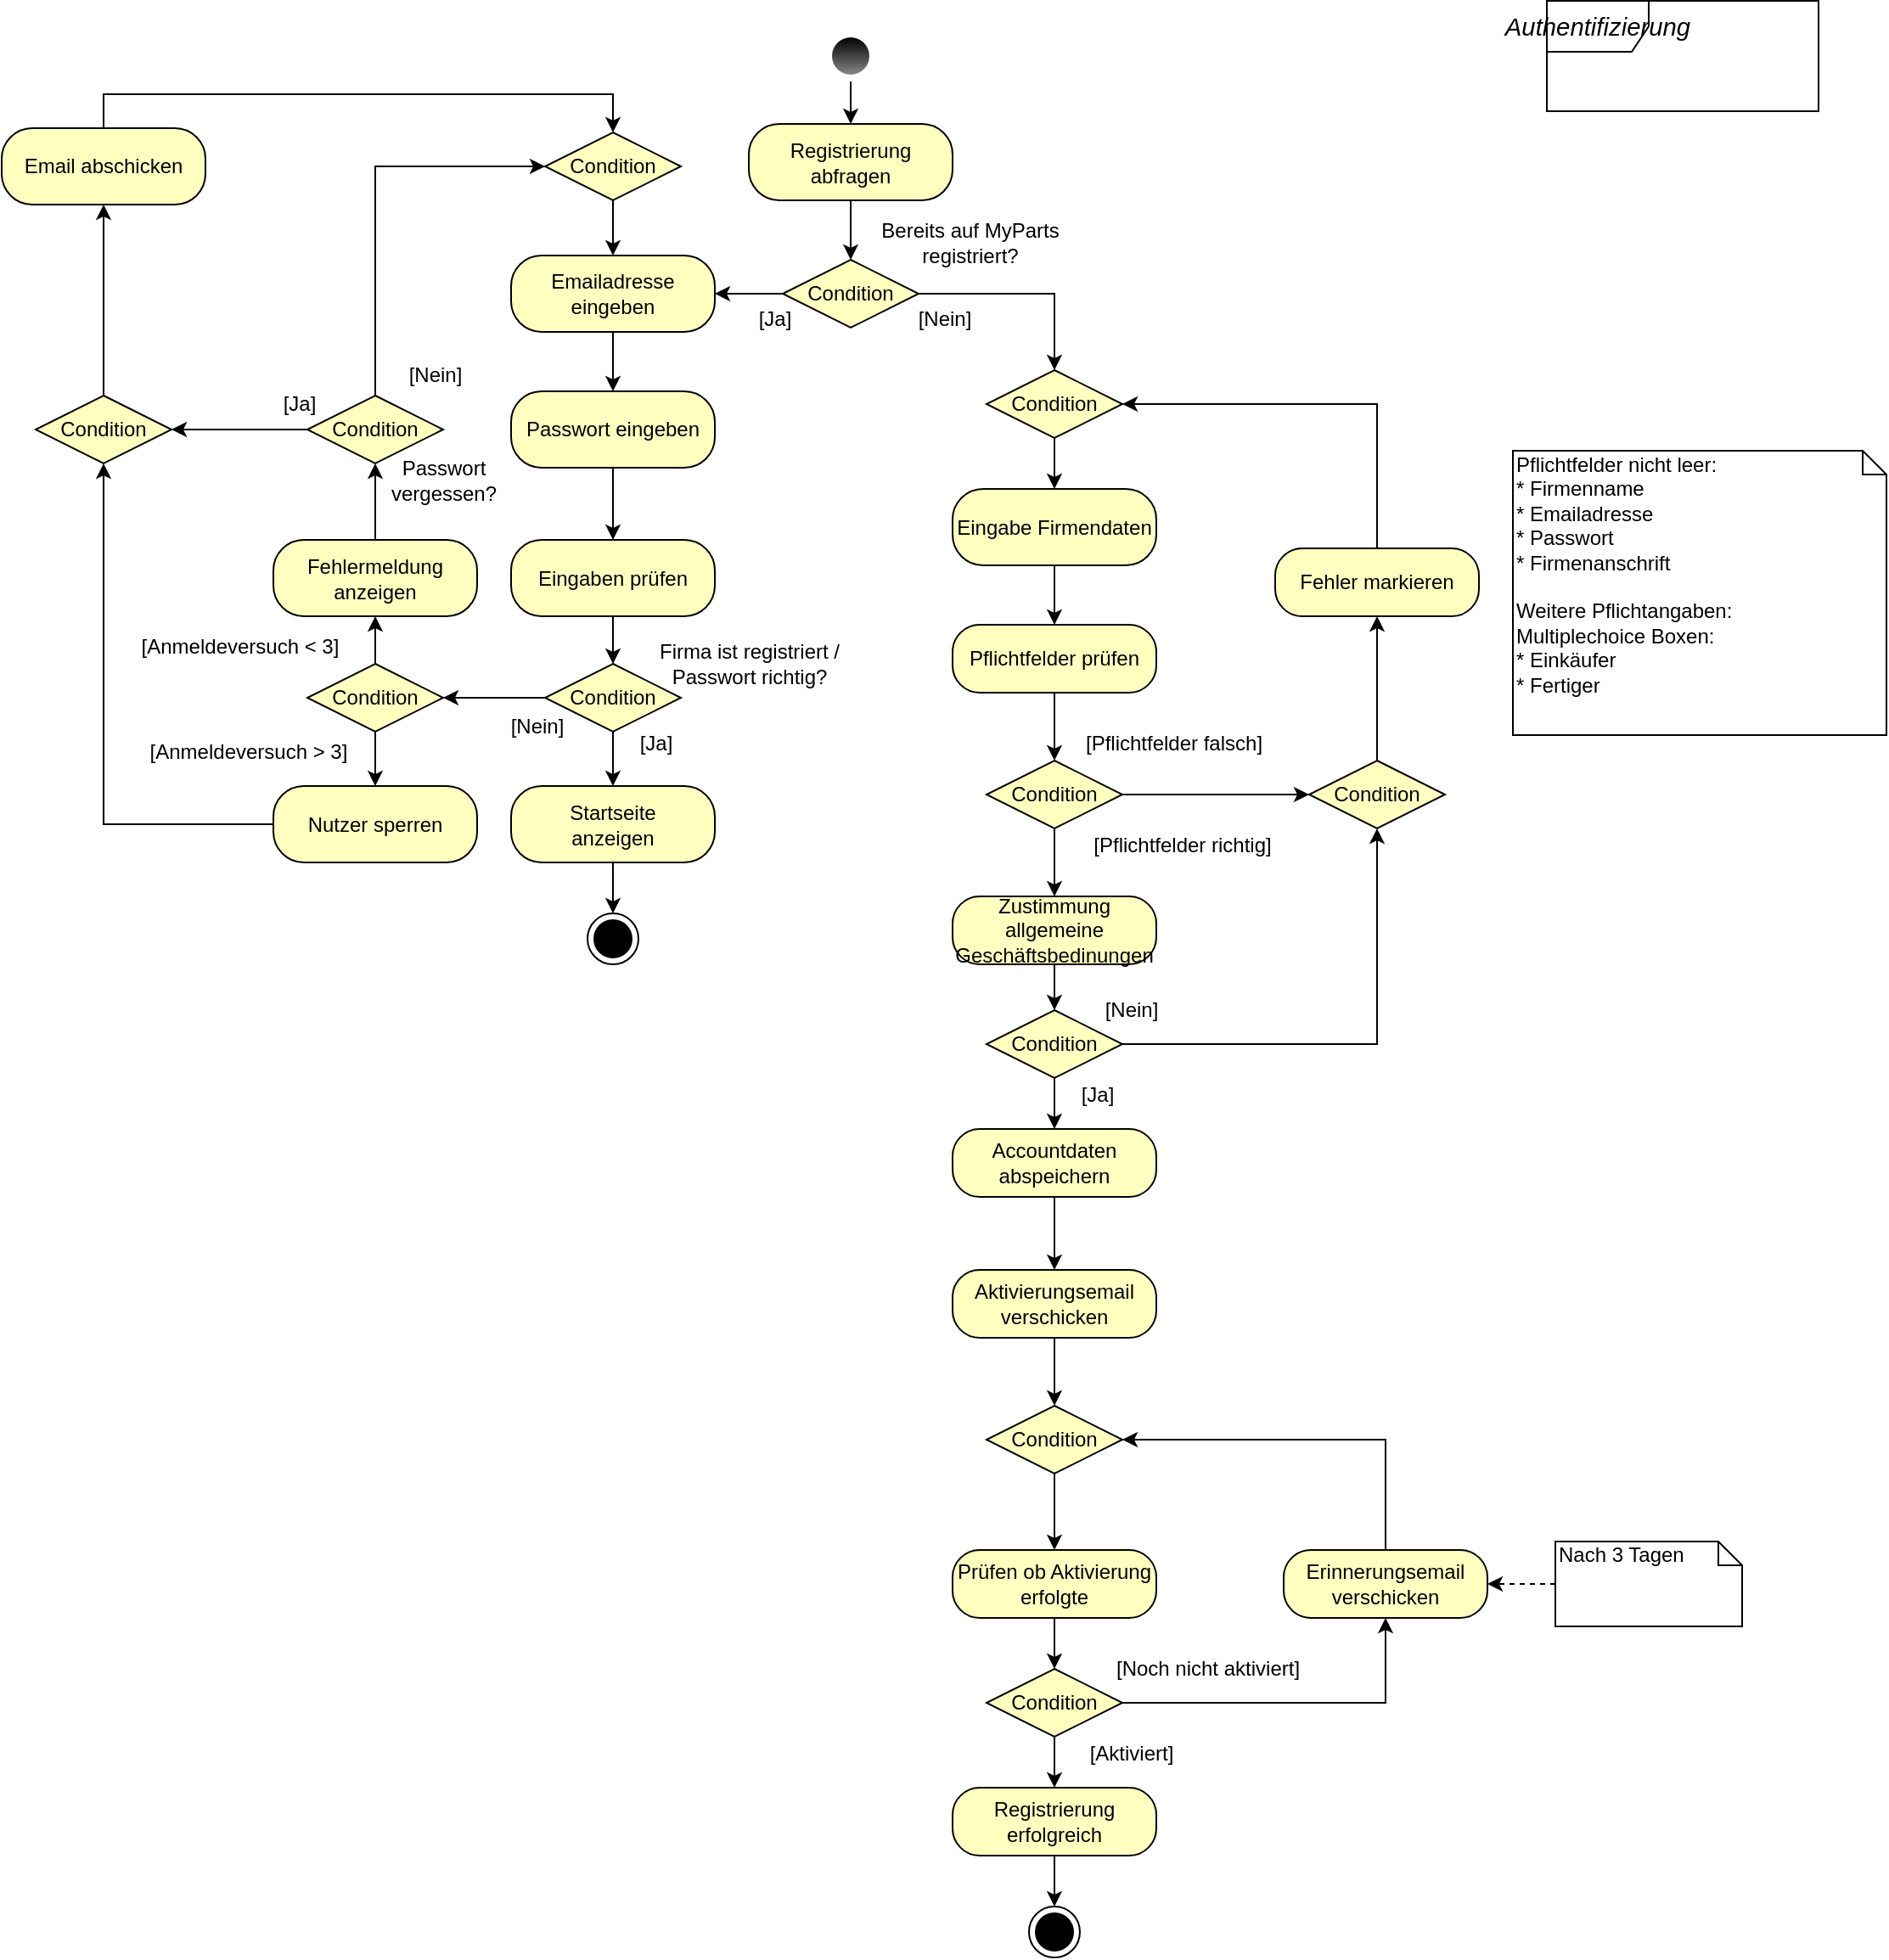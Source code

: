 <mxfile version="13.3.6" type="device"><diagram name="Page-1" id="e7e014a7-5840-1c2e-5031-d8a46d1fe8dd"><mxGraphModel dx="1220" dy="1063" grid="1" gridSize="10" guides="1" tooltips="1" connect="1" arrows="1" fold="1" page="1" pageScale="1" pageWidth="1169" pageHeight="826" background="#ffffff" math="0" shadow="0"><root><mxCell id="0"/><mxCell id="1" parent="0"/><mxCell id="OTc7slQkvgCQ9Ft_FuSA-42" value="&lt;i&gt;&lt;span style=&quot;font-size: 11.0pt ; font-family: &amp;#34;calibri&amp;#34; , sans-serif&quot;&gt;Authentifizierung&lt;br&gt;&lt;/span&gt;&lt;/i&gt;" style="shape=umlFrame;whiteSpace=wrap;html=1;" parent="1" vertex="1"><mxGeometry x="960" y="22.5" width="160" height="65" as="geometry"/></mxCell><mxCell id="OTc7slQkvgCQ9Ft_FuSA-41" value="" style="ellipse;html=1;shape=endState;fillColor=#000000;" parent="1" vertex="1"><mxGeometry x="655" y="1145" width="30" height="30" as="geometry"/></mxCell><mxCell id="SDHyvq9EfPcklpBwLLx_-2" style="edgeStyle=orthogonalEdgeStyle;rounded=0;orthogonalLoop=1;jettySize=auto;html=1;exitX=0.5;exitY=1;exitDx=0;exitDy=0;entryX=0.5;entryY=0;entryDx=0;entryDy=0;" parent="1" source="OTc7slQkvgCQ9Ft_FuSA-43" target="SDHyvq9EfPcklpBwLLx_-1" edge="1"><mxGeometry relative="1" as="geometry"/></mxCell><mxCell id="OTc7slQkvgCQ9Ft_FuSA-43" value="" style="ellipse;html=1;shape=endState;fillColor=#000000;fontStyle=1;strokeColor=none;gradientColor=#878787;" parent="1" vertex="1"><mxGeometry x="535" y="40" width="30" height="30" as="geometry"/></mxCell><mxCell id="OTc7slQkvgCQ9Ft_FuSA-77" style="edgeStyle=orthogonalEdgeStyle;rounded=0;orthogonalLoop=1;jettySize=auto;html=1;exitX=0.5;exitY=1;exitDx=0;exitDy=0;entryX=0.5;entryY=0;entryDx=0;entryDy=0;strokeColor=#000000;" parent="1" source="OTc7slQkvgCQ9Ft_FuSA-50" target="OTc7slQkvgCQ9Ft_FuSA-55" edge="1"><mxGeometry relative="1" as="geometry"/></mxCell><mxCell id="OTc7slQkvgCQ9Ft_FuSA-50" value="Eingabe Firmendaten" style="rounded=1;whiteSpace=wrap;html=1;arcSize=40;fontColor=#000000;fillColor=#ffffc0;" parent="1" vertex="1"><mxGeometry x="610" y="310" width="120" height="45" as="geometry"/></mxCell><mxCell id="OTc7slQkvgCQ9Ft_FuSA-109" style="edgeStyle=orthogonalEdgeStyle;rounded=0;orthogonalLoop=1;jettySize=auto;html=1;exitX=1;exitY=0.5;exitDx=0;exitDy=0;entryX=0;entryY=0.5;entryDx=0;entryDy=0;strokeColor=#000000;" parent="1" source="OTc7slQkvgCQ9Ft_FuSA-52" target="OTc7slQkvgCQ9Ft_FuSA-102" edge="1"><mxGeometry relative="1" as="geometry"/></mxCell><mxCell id="q0KAv_33M_eWFK2Ov0YA-4" style="edgeStyle=orthogonalEdgeStyle;rounded=0;orthogonalLoop=1;jettySize=auto;html=1;exitX=0.5;exitY=1;exitDx=0;exitDy=0;entryX=0.5;entryY=0;entryDx=0;entryDy=0;" edge="1" parent="1" source="OTc7slQkvgCQ9Ft_FuSA-52" target="OTc7slQkvgCQ9Ft_FuSA-66"><mxGeometry relative="1" as="geometry"/></mxCell><mxCell id="OTc7slQkvgCQ9Ft_FuSA-52" value="Condition" style="rhombus;whiteSpace=wrap;html=1;fillColor=#ffffc0;" parent="1" vertex="1"><mxGeometry x="630" y="470" width="80" height="40" as="geometry"/></mxCell><mxCell id="OTc7slQkvgCQ9Ft_FuSA-78" style="edgeStyle=orthogonalEdgeStyle;rounded=0;orthogonalLoop=1;jettySize=auto;html=1;exitX=0.5;exitY=1;exitDx=0;exitDy=0;entryX=0.5;entryY=0;entryDx=0;entryDy=0;strokeColor=#000000;" parent="1" source="OTc7slQkvgCQ9Ft_FuSA-55" target="OTc7slQkvgCQ9Ft_FuSA-52" edge="1"><mxGeometry relative="1" as="geometry"/></mxCell><mxCell id="OTc7slQkvgCQ9Ft_FuSA-55" value="Pflichtfelder prüfen" style="rounded=1;whiteSpace=wrap;html=1;arcSize=40;fontColor=#000000;fillColor=#ffffc0;" parent="1" vertex="1"><mxGeometry x="610" y="390" width="120" height="40" as="geometry"/></mxCell><mxCell id="OTc7slQkvgCQ9Ft_FuSA-76" style="edgeStyle=orthogonalEdgeStyle;rounded=0;orthogonalLoop=1;jettySize=auto;html=1;exitX=0.5;exitY=1;exitDx=0;exitDy=0;entryX=0.5;entryY=0;entryDx=0;entryDy=0;strokeColor=#000000;" parent="1" source="OTc7slQkvgCQ9Ft_FuSA-61" target="OTc7slQkvgCQ9Ft_FuSA-50" edge="1"><mxGeometry relative="1" as="geometry"/></mxCell><mxCell id="OTc7slQkvgCQ9Ft_FuSA-61" value="Condition" style="rhombus;whiteSpace=wrap;html=1;fillColor=#ffffc0;" parent="1" vertex="1"><mxGeometry x="630" y="240" width="80" height="40" as="geometry"/></mxCell><mxCell id="OTc7slQkvgCQ9Ft_FuSA-82" style="edgeStyle=orthogonalEdgeStyle;rounded=0;orthogonalLoop=1;jettySize=auto;html=1;exitX=0.5;exitY=0;exitDx=0;exitDy=0;entryX=1;entryY=0.5;entryDx=0;entryDy=0;strokeColor=#000000;" parent="1" source="OTc7slQkvgCQ9Ft_FuSA-64" target="OTc7slQkvgCQ9Ft_FuSA-61" edge="1"><mxGeometry relative="1" as="geometry"/></mxCell><mxCell id="OTc7slQkvgCQ9Ft_FuSA-64" value="Fehler markieren" style="rounded=1;whiteSpace=wrap;html=1;arcSize=40;fontColor=#000000;fillColor=#ffffc0;" parent="1" vertex="1"><mxGeometry x="800" y="345" width="120" height="40" as="geometry"/></mxCell><mxCell id="OTc7slQkvgCQ9Ft_FuSA-83" style="edgeStyle=orthogonalEdgeStyle;rounded=0;orthogonalLoop=1;jettySize=auto;html=1;exitX=0.5;exitY=1;exitDx=0;exitDy=0;entryX=0.5;entryY=0;entryDx=0;entryDy=0;strokeColor=#000000;" parent="1" source="OTc7slQkvgCQ9Ft_FuSA-66" target="OTc7slQkvgCQ9Ft_FuSA-67" edge="1"><mxGeometry relative="1" as="geometry"/></mxCell><mxCell id="OTc7slQkvgCQ9Ft_FuSA-66" value="Zustimmung allgemeine Geschäftsbedinungen" style="rounded=1;whiteSpace=wrap;html=1;arcSize=40;fontColor=#000000;fillColor=#ffffc0;" parent="1" vertex="1"><mxGeometry x="610" y="550" width="120" height="40" as="geometry"/></mxCell><mxCell id="OTc7slQkvgCQ9Ft_FuSA-87" style="edgeStyle=orthogonalEdgeStyle;rounded=0;orthogonalLoop=1;jettySize=auto;html=1;exitX=0.5;exitY=1;exitDx=0;exitDy=0;entryX=0.5;entryY=0;entryDx=0;entryDy=0;strokeColor=#000000;" parent="1" source="OTc7slQkvgCQ9Ft_FuSA-67" target="OTc7slQkvgCQ9Ft_FuSA-71" edge="1"><mxGeometry relative="1" as="geometry"/></mxCell><mxCell id="OTc7slQkvgCQ9Ft_FuSA-117" style="edgeStyle=orthogonalEdgeStyle;rounded=0;orthogonalLoop=1;jettySize=auto;html=1;exitX=1;exitY=0.5;exitDx=0;exitDy=0;entryX=0.5;entryY=1;entryDx=0;entryDy=0;strokeColor=#000000;" parent="1" source="OTc7slQkvgCQ9Ft_FuSA-67" target="OTc7slQkvgCQ9Ft_FuSA-102" edge="1"><mxGeometry relative="1" as="geometry"><mxPoint x="770" y="637" as="targetPoint"/></mxGeometry></mxCell><mxCell id="OTc7slQkvgCQ9Ft_FuSA-67" value="Condition" style="rhombus;whiteSpace=wrap;html=1;fillColor=#ffffc0;" parent="1" vertex="1"><mxGeometry x="630" y="617" width="80" height="40" as="geometry"/></mxCell><mxCell id="wqHCOj14yJiSrk_ajxc3-9" style="edgeStyle=orthogonalEdgeStyle;rounded=0;orthogonalLoop=1;jettySize=auto;html=1;exitX=0.5;exitY=1;exitDx=0;exitDy=0;entryX=0.5;entryY=0;entryDx=0;entryDy=0;strokeColor=#000000;" parent="1" source="OTc7slQkvgCQ9Ft_FuSA-71" target="wqHCOj14yJiSrk_ajxc3-3" edge="1"><mxGeometry relative="1" as="geometry"/></mxCell><mxCell id="OTc7slQkvgCQ9Ft_FuSA-71" value="Accountdaten abspeichern" style="rounded=1;whiteSpace=wrap;html=1;arcSize=40;fontColor=#000000;fillColor=#ffffc0;" parent="1" vertex="1"><mxGeometry x="610" y="687" width="120" height="40" as="geometry"/></mxCell><mxCell id="OTc7slQkvgCQ9Ft_FuSA-89" style="edgeStyle=orthogonalEdgeStyle;rounded=0;orthogonalLoop=1;jettySize=auto;html=1;exitX=0.5;exitY=1;exitDx=0;exitDy=0;entryX=0.5;entryY=0;entryDx=0;entryDy=0;strokeColor=#000000;" parent="1" source="OTc7slQkvgCQ9Ft_FuSA-72" target="OTc7slQkvgCQ9Ft_FuSA-41" edge="1"><mxGeometry relative="1" as="geometry"/></mxCell><mxCell id="OTc7slQkvgCQ9Ft_FuSA-72" value="Registrierung erfolgreich" style="rounded=1;whiteSpace=wrap;html=1;arcSize=40;fontColor=#000000;fillColor=#ffffc0;" parent="1" vertex="1"><mxGeometry x="610" y="1075" width="120" height="40" as="geometry"/></mxCell><mxCell id="OTc7slQkvgCQ9Ft_FuSA-91" value="[Pflichtfelder falsch]" style="text;html=1;align=center;verticalAlign=middle;resizable=0;points=[];autosize=1;" parent="1" vertex="1"><mxGeometry x="680" y="450" width="120" height="20" as="geometry"/></mxCell><mxCell id="OTc7slQkvgCQ9Ft_FuSA-93" value="[Ja]" style="text;html=1;align=center;verticalAlign=middle;resizable=0;points=[];autosize=1;" parent="1" vertex="1"><mxGeometry x="680" y="657" width="30" height="20" as="geometry"/></mxCell><mxCell id="OTc7slQkvgCQ9Ft_FuSA-94" value="[Nein]" style="text;html=1;align=center;verticalAlign=middle;resizable=0;points=[];autosize=1;" parent="1" vertex="1"><mxGeometry x="690" y="607" width="50" height="20" as="geometry"/></mxCell><mxCell id="OTc7slQkvgCQ9Ft_FuSA-110" style="edgeStyle=orthogonalEdgeStyle;rounded=0;orthogonalLoop=1;jettySize=auto;html=1;exitX=0.5;exitY=0;exitDx=0;exitDy=0;entryX=0.5;entryY=1;entryDx=0;entryDy=0;strokeColor=#000000;" parent="1" source="OTc7slQkvgCQ9Ft_FuSA-102" target="OTc7slQkvgCQ9Ft_FuSA-64" edge="1"><mxGeometry relative="1" as="geometry"/></mxCell><mxCell id="OTc7slQkvgCQ9Ft_FuSA-102" value="Condition" style="rhombus;whiteSpace=wrap;html=1;fillColor=#ffffc0;" parent="1" vertex="1"><mxGeometry x="820" y="470" width="80" height="40" as="geometry"/></mxCell><mxCell id="wqHCOj14yJiSrk_ajxc3-1" value="Pflichtfelder nicht leer:&lt;br&gt;* Firmenname&lt;br&gt;* Emailadresse&lt;br&gt;* Passwort&lt;br&gt;* Firmenanschrift&lt;br&gt;&lt;br&gt;Weitere Pflichtangaben:&lt;br&gt;Multiplechoice Boxen:&lt;br&gt;* Einkäufer&lt;br&gt;* Fertiger" style="shape=note;whiteSpace=wrap;html=1;size=14;verticalAlign=top;align=left;spacingTop=-6;strokeColor=#000000;gradientColor=none;" parent="1" vertex="1"><mxGeometry x="940" y="287.5" width="220" height="167.5" as="geometry"/></mxCell><mxCell id="wqHCOj14yJiSrk_ajxc3-2" value="[Pflichtfelder richtig]" style="text;html=1;align=center;verticalAlign=middle;resizable=0;points=[];autosize=1;" parent="1" vertex="1"><mxGeometry x="685" y="510" width="120" height="20" as="geometry"/></mxCell><mxCell id="wqHCOj14yJiSrk_ajxc3-10" style="edgeStyle=orthogonalEdgeStyle;rounded=0;orthogonalLoop=1;jettySize=auto;html=1;exitX=0.5;exitY=1;exitDx=0;exitDy=0;entryX=0.5;entryY=0;entryDx=0;entryDy=0;strokeColor=#000000;" parent="1" source="wqHCOj14yJiSrk_ajxc3-3" target="wqHCOj14yJiSrk_ajxc3-4" edge="1"><mxGeometry relative="1" as="geometry"/></mxCell><mxCell id="wqHCOj14yJiSrk_ajxc3-3" value="Aktivierungsemail&lt;br&gt;verschicken" style="rounded=1;whiteSpace=wrap;html=1;arcSize=40;fontColor=#000000;fillColor=#ffffc0;" parent="1" vertex="1"><mxGeometry x="610" y="770" width="120" height="40" as="geometry"/></mxCell><mxCell id="wqHCOj14yJiSrk_ajxc3-11" style="edgeStyle=orthogonalEdgeStyle;rounded=0;orthogonalLoop=1;jettySize=auto;html=1;exitX=0.5;exitY=1;exitDx=0;exitDy=0;entryX=0.5;entryY=0;entryDx=0;entryDy=0;strokeColor=#000000;" parent="1" source="wqHCOj14yJiSrk_ajxc3-4" target="wqHCOj14yJiSrk_ajxc3-6" edge="1"><mxGeometry relative="1" as="geometry"/></mxCell><mxCell id="wqHCOj14yJiSrk_ajxc3-4" value="Condition" style="rhombus;whiteSpace=wrap;html=1;fillColor=#ffffc0;" parent="1" vertex="1"><mxGeometry x="630" y="850" width="80" height="40" as="geometry"/></mxCell><mxCell id="wqHCOj14yJiSrk_ajxc3-12" style="edgeStyle=orthogonalEdgeStyle;rounded=0;orthogonalLoop=1;jettySize=auto;html=1;exitX=0.5;exitY=1;exitDx=0;exitDy=0;entryX=0.5;entryY=0;entryDx=0;entryDy=0;strokeColor=#000000;" parent="1" source="wqHCOj14yJiSrk_ajxc3-6" target="wqHCOj14yJiSrk_ajxc3-7" edge="1"><mxGeometry relative="1" as="geometry"/></mxCell><mxCell id="wqHCOj14yJiSrk_ajxc3-6" value="Prüfen ob Aktivierung erfolgte" style="rounded=1;whiteSpace=wrap;html=1;arcSize=40;fontColor=#000000;fillColor=#ffffc0;" parent="1" vertex="1"><mxGeometry x="610" y="935" width="120" height="40" as="geometry"/></mxCell><mxCell id="wqHCOj14yJiSrk_ajxc3-14" style="edgeStyle=orthogonalEdgeStyle;rounded=0;orthogonalLoop=1;jettySize=auto;html=1;exitX=0.5;exitY=1;exitDx=0;exitDy=0;entryX=0.5;entryY=0;entryDx=0;entryDy=0;strokeColor=#000000;" parent="1" source="wqHCOj14yJiSrk_ajxc3-7" target="OTc7slQkvgCQ9Ft_FuSA-72" edge="1"><mxGeometry relative="1" as="geometry"/></mxCell><mxCell id="wqHCOj14yJiSrk_ajxc3-21" style="edgeStyle=orthogonalEdgeStyle;rounded=0;orthogonalLoop=1;jettySize=auto;html=1;exitX=1;exitY=0.5;exitDx=0;exitDy=0;entryX=0.5;entryY=1;entryDx=0;entryDy=0;strokeColor=#000000;" parent="1" source="wqHCOj14yJiSrk_ajxc3-7" target="wqHCOj14yJiSrk_ajxc3-15" edge="1"><mxGeometry relative="1" as="geometry"/></mxCell><mxCell id="wqHCOj14yJiSrk_ajxc3-7" value="Condition" style="rhombus;whiteSpace=wrap;html=1;fillColor=#ffffc0;" parent="1" vertex="1"><mxGeometry x="630" y="1005" width="80" height="40" as="geometry"/></mxCell><mxCell id="wqHCOj14yJiSrk_ajxc3-22" style="edgeStyle=orthogonalEdgeStyle;rounded=0;orthogonalLoop=1;jettySize=auto;html=1;exitX=0.5;exitY=0;exitDx=0;exitDy=0;entryX=1;entryY=0.5;entryDx=0;entryDy=0;strokeColor=#000000;" parent="1" source="wqHCOj14yJiSrk_ajxc3-15" target="wqHCOj14yJiSrk_ajxc3-4" edge="1"><mxGeometry relative="1" as="geometry"/></mxCell><mxCell id="wqHCOj14yJiSrk_ajxc3-15" value="Erinnerungsemail verschicken" style="rounded=1;whiteSpace=wrap;html=1;arcSize=40;fontColor=#000000;fillColor=#ffffc0;" parent="1" vertex="1"><mxGeometry x="805" y="935" width="120" height="40" as="geometry"/></mxCell><mxCell id="wqHCOj14yJiSrk_ajxc3-18" style="edgeStyle=orthogonalEdgeStyle;rounded=0;orthogonalLoop=1;jettySize=auto;html=1;entryX=1;entryY=0.5;entryDx=0;entryDy=0;strokeColor=#000000;dashed=1;" parent="1" source="wqHCOj14yJiSrk_ajxc3-16" target="wqHCOj14yJiSrk_ajxc3-15" edge="1"><mxGeometry relative="1" as="geometry"/></mxCell><mxCell id="wqHCOj14yJiSrk_ajxc3-16" value="Nach 3 Tagen" style="shape=note;whiteSpace=wrap;html=1;size=14;verticalAlign=top;align=left;spacingTop=-6;strokeColor=#000000;gradientColor=none;" parent="1" vertex="1"><mxGeometry x="965" y="930" width="110" height="50" as="geometry"/></mxCell><mxCell id="wqHCOj14yJiSrk_ajxc3-23" value="[Noch nicht aktiviert]" style="text;html=1;align=center;verticalAlign=middle;resizable=0;points=[];autosize=1;" parent="1" vertex="1"><mxGeometry x="700" y="995" width="120" height="20" as="geometry"/></mxCell><mxCell id="wqHCOj14yJiSrk_ajxc3-24" value="[Aktiviert]" style="text;html=1;align=center;verticalAlign=middle;resizable=0;points=[];autosize=1;" parent="1" vertex="1"><mxGeometry x="685" y="1045" width="60" height="20" as="geometry"/></mxCell><mxCell id="SDHyvq9EfPcklpBwLLx_-4" style="edgeStyle=orthogonalEdgeStyle;rounded=0;orthogonalLoop=1;jettySize=auto;html=1;exitX=0.5;exitY=1;exitDx=0;exitDy=0;entryX=0.5;entryY=0;entryDx=0;entryDy=0;" parent="1" source="SDHyvq9EfPcklpBwLLx_-1" target="SDHyvq9EfPcklpBwLLx_-3" edge="1"><mxGeometry relative="1" as="geometry"/></mxCell><mxCell id="SDHyvq9EfPcklpBwLLx_-1" value="Registrierung&lt;br&gt;abfragen" style="rounded=1;whiteSpace=wrap;html=1;arcSize=40;fontColor=#000000;fillColor=#ffffc0;" parent="1" vertex="1"><mxGeometry x="490" y="95" width="120" height="45" as="geometry"/></mxCell><mxCell id="SDHyvq9EfPcklpBwLLx_-6" style="edgeStyle=orthogonalEdgeStyle;rounded=0;orthogonalLoop=1;jettySize=auto;html=1;exitX=1;exitY=0.5;exitDx=0;exitDy=0;entryX=0.5;entryY=0;entryDx=0;entryDy=0;" parent="1" source="SDHyvq9EfPcklpBwLLx_-3" target="OTc7slQkvgCQ9Ft_FuSA-61" edge="1"><mxGeometry relative="1" as="geometry"/></mxCell><mxCell id="SDHyvq9EfPcklpBwLLx_-17" value="" style="edgeStyle=orthogonalEdgeStyle;rounded=0;orthogonalLoop=1;jettySize=auto;html=1;" parent="1" source="SDHyvq9EfPcklpBwLLx_-3" target="SDHyvq9EfPcklpBwLLx_-8" edge="1"><mxGeometry relative="1" as="geometry"/></mxCell><mxCell id="SDHyvq9EfPcklpBwLLx_-3" value="Condition" style="rhombus;whiteSpace=wrap;html=1;fillColor=#ffffc0;" parent="1" vertex="1"><mxGeometry x="510" y="175" width="80" height="40" as="geometry"/></mxCell><mxCell id="SDHyvq9EfPcklpBwLLx_-5" value="Bereits auf MyParts&lt;br&gt;registriert?" style="text;html=1;align=center;verticalAlign=middle;resizable=0;points=[];autosize=1;" parent="1" vertex="1"><mxGeometry x="560" y="150" width="120" height="30" as="geometry"/></mxCell><mxCell id="SDHyvq9EfPcklpBwLLx_-7" value="[Nein]" style="text;html=1;align=center;verticalAlign=middle;resizable=0;points=[];autosize=1;" parent="1" vertex="1"><mxGeometry x="580" y="200" width="50" height="20" as="geometry"/></mxCell><mxCell id="SDHyvq9EfPcklpBwLLx_-19" style="edgeStyle=orthogonalEdgeStyle;rounded=0;orthogonalLoop=1;jettySize=auto;html=1;exitX=0.5;exitY=1;exitDx=0;exitDy=0;entryX=0.5;entryY=0;entryDx=0;entryDy=0;" parent="1" source="SDHyvq9EfPcklpBwLLx_-8" target="SDHyvq9EfPcklpBwLLx_-14" edge="1"><mxGeometry relative="1" as="geometry"/></mxCell><mxCell id="SDHyvq9EfPcklpBwLLx_-8" value="Emailadresse eingeben" style="rounded=1;whiteSpace=wrap;html=1;arcSize=40;fontColor=#000000;fillColor=#ffffc0;" parent="1" vertex="1"><mxGeometry x="350" y="172.5" width="120" height="45" as="geometry"/></mxCell><mxCell id="SDHyvq9EfPcklpBwLLx_-41" value="" style="edgeStyle=orthogonalEdgeStyle;rounded=0;orthogonalLoop=1;jettySize=auto;html=1;" parent="1" source="SDHyvq9EfPcklpBwLLx_-14" target="SDHyvq9EfPcklpBwLLx_-40" edge="1"><mxGeometry relative="1" as="geometry"/></mxCell><mxCell id="SDHyvq9EfPcklpBwLLx_-14" value="Passwort eingeben" style="rounded=1;whiteSpace=wrap;html=1;arcSize=40;fontColor=#000000;fillColor=#ffffc0;" parent="1" vertex="1"><mxGeometry x="350" y="252.5" width="120" height="45" as="geometry"/></mxCell><mxCell id="SDHyvq9EfPcklpBwLLx_-45" style="edgeStyle=orthogonalEdgeStyle;rounded=0;orthogonalLoop=1;jettySize=auto;html=1;exitX=0.5;exitY=1;exitDx=0;exitDy=0;entryX=0.5;entryY=0;entryDx=0;entryDy=0;" parent="1" source="SDHyvq9EfPcklpBwLLx_-40" target="SDHyvq9EfPcklpBwLLx_-42" edge="1"><mxGeometry relative="1" as="geometry"/></mxCell><mxCell id="SDHyvq9EfPcklpBwLLx_-40" value="Eingaben prüfen" style="rounded=1;whiteSpace=wrap;html=1;arcSize=40;fontColor=#000000;fillColor=#ffffc0;" parent="1" vertex="1"><mxGeometry x="350" y="340" width="120" height="45" as="geometry"/></mxCell><mxCell id="SDHyvq9EfPcklpBwLLx_-23" value="[Ja]" style="text;html=1;align=center;verticalAlign=middle;resizable=0;points=[];autosize=1;" parent="1" vertex="1"><mxGeometry x="490" y="200" width="30" height="20" as="geometry"/></mxCell><mxCell id="SDHyvq9EfPcklpBwLLx_-46" style="edgeStyle=orthogonalEdgeStyle;rounded=0;orthogonalLoop=1;jettySize=auto;html=1;exitX=0.5;exitY=1;exitDx=0;exitDy=0;entryX=0.5;entryY=0;entryDx=0;entryDy=0;" parent="1" source="SDHyvq9EfPcklpBwLLx_-42" target="SDHyvq9EfPcklpBwLLx_-43" edge="1"><mxGeometry relative="1" as="geometry"/></mxCell><mxCell id="SDHyvq9EfPcklpBwLLx_-54" style="edgeStyle=orthogonalEdgeStyle;rounded=0;orthogonalLoop=1;jettySize=auto;html=1;entryX=1;entryY=0.5;entryDx=0;entryDy=0;" parent="1" source="SDHyvq9EfPcklpBwLLx_-42" target="SDHyvq9EfPcklpBwLLx_-53" edge="1"><mxGeometry relative="1" as="geometry"/></mxCell><mxCell id="SDHyvq9EfPcklpBwLLx_-42" value="Condition" style="rhombus;whiteSpace=wrap;html=1;fillColor=#ffffc0;" parent="1" vertex="1"><mxGeometry x="370" y="413" width="80" height="40" as="geometry"/></mxCell><mxCell id="SDHyvq9EfPcklpBwLLx_-50" style="edgeStyle=orthogonalEdgeStyle;rounded=0;orthogonalLoop=1;jettySize=auto;html=1;exitX=0.5;exitY=1;exitDx=0;exitDy=0;entryX=0.5;entryY=0;entryDx=0;entryDy=0;" parent="1" source="SDHyvq9EfPcklpBwLLx_-43" target="SDHyvq9EfPcklpBwLLx_-49" edge="1"><mxGeometry relative="1" as="geometry"/></mxCell><mxCell id="SDHyvq9EfPcklpBwLLx_-43" value="Startseite&lt;br&gt;anzeigen" style="rounded=1;whiteSpace=wrap;html=1;arcSize=40;fontColor=#000000;fillColor=#ffffc0;" parent="1" vertex="1"><mxGeometry x="350" y="485" width="120" height="45" as="geometry"/></mxCell><mxCell id="SDHyvq9EfPcklpBwLLx_-44" value="Firma ist registriert /&lt;br&gt;Passwort richtig?" style="text;html=1;align=center;verticalAlign=middle;resizable=0;points=[];autosize=1;" parent="1" vertex="1"><mxGeometry x="430" y="398" width="120" height="30" as="geometry"/></mxCell><mxCell id="SDHyvq9EfPcklpBwLLx_-47" value="[Ja]" style="text;html=1;align=center;verticalAlign=middle;resizable=0;points=[];autosize=1;" parent="1" vertex="1"><mxGeometry x="420" y="450" width="30" height="20" as="geometry"/></mxCell><mxCell id="SDHyvq9EfPcklpBwLLx_-48" value="[Nein]" style="text;html=1;align=center;verticalAlign=middle;resizable=0;points=[];autosize=1;" parent="1" vertex="1"><mxGeometry x="340" y="440" width="50" height="20" as="geometry"/></mxCell><mxCell id="SDHyvq9EfPcklpBwLLx_-49" value="" style="ellipse;html=1;shape=endState;fillColor=#000000;" parent="1" vertex="1"><mxGeometry x="395" y="560" width="30" height="30" as="geometry"/></mxCell><mxCell id="SDHyvq9EfPcklpBwLLx_-64" style="edgeStyle=orthogonalEdgeStyle;rounded=0;orthogonalLoop=1;jettySize=auto;html=1;exitX=0.5;exitY=0;exitDx=0;exitDy=0;entryX=0.5;entryY=1;entryDx=0;entryDy=0;" parent="1" source="SDHyvq9EfPcklpBwLLx_-51" target="SDHyvq9EfPcklpBwLLx_-63" edge="1"><mxGeometry relative="1" as="geometry"/></mxCell><mxCell id="SDHyvq9EfPcklpBwLLx_-51" value="Fehlermeldung&lt;br&gt;anzeigen" style="rounded=1;whiteSpace=wrap;html=1;arcSize=40;fontColor=#000000;fillColor=#ffffc0;" parent="1" vertex="1"><mxGeometry x="210" y="340" width="120" height="45" as="geometry"/></mxCell><mxCell id="SDHyvq9EfPcklpBwLLx_-58" style="edgeStyle=orthogonalEdgeStyle;rounded=0;orthogonalLoop=1;jettySize=auto;html=1;exitX=0.5;exitY=1;exitDx=0;exitDy=0;entryX=0.5;entryY=0;entryDx=0;entryDy=0;" parent="1" source="SDHyvq9EfPcklpBwLLx_-53" target="SDHyvq9EfPcklpBwLLx_-57" edge="1"><mxGeometry relative="1" as="geometry"/></mxCell><mxCell id="SDHyvq9EfPcklpBwLLx_-61" style="edgeStyle=orthogonalEdgeStyle;rounded=0;orthogonalLoop=1;jettySize=auto;html=1;exitX=0.5;exitY=0;exitDx=0;exitDy=0;entryX=0.5;entryY=1;entryDx=0;entryDy=0;" parent="1" source="SDHyvq9EfPcklpBwLLx_-53" target="SDHyvq9EfPcklpBwLLx_-51" edge="1"><mxGeometry relative="1" as="geometry"/></mxCell><mxCell id="SDHyvq9EfPcklpBwLLx_-53" value="Condition" style="rhombus;whiteSpace=wrap;html=1;fillColor=#ffffc0;" parent="1" vertex="1"><mxGeometry x="230" y="413" width="80" height="40" as="geometry"/></mxCell><mxCell id="SDHyvq9EfPcklpBwLLx_-56" value="[Anmeldeversuch &amp;gt; 3]" style="text;html=1;align=center;verticalAlign=middle;resizable=0;points=[];autosize=1;" parent="1" vertex="1"><mxGeometry x="130" y="455" width="130" height="20" as="geometry"/></mxCell><mxCell id="SDHyvq9EfPcklpBwLLx_-74" style="edgeStyle=orthogonalEdgeStyle;rounded=0;orthogonalLoop=1;jettySize=auto;html=1;exitX=0;exitY=0.5;exitDx=0;exitDy=0;entryX=0.5;entryY=1;entryDx=0;entryDy=0;" parent="1" source="SDHyvq9EfPcklpBwLLx_-57" target="SDHyvq9EfPcklpBwLLx_-73" edge="1"><mxGeometry relative="1" as="geometry"><mxPoint x="190" y="507.5" as="sourcePoint"/></mxGeometry></mxCell><mxCell id="SDHyvq9EfPcklpBwLLx_-57" value="Nutzer sperren" style="rounded=1;whiteSpace=wrap;html=1;arcSize=40;fontColor=#000000;fillColor=#ffffc0;" parent="1" vertex="1"><mxGeometry x="210" y="485" width="120" height="45" as="geometry"/></mxCell><mxCell id="SDHyvq9EfPcklpBwLLx_-60" value="[Anmeldeversuch &amp;lt; 3]" style="text;html=1;align=center;verticalAlign=middle;resizable=0;points=[];autosize=1;" parent="1" vertex="1"><mxGeometry x="125" y="393" width="130" height="20" as="geometry"/></mxCell><mxCell id="SDHyvq9EfPcklpBwLLx_-78" style="edgeStyle=orthogonalEdgeStyle;rounded=0;orthogonalLoop=1;jettySize=auto;html=1;exitX=0.5;exitY=0;exitDx=0;exitDy=0;entryX=0;entryY=0.5;entryDx=0;entryDy=0;" parent="1" source="SDHyvq9EfPcklpBwLLx_-63" target="SDHyvq9EfPcklpBwLLx_-77" edge="1"><mxGeometry relative="1" as="geometry"/></mxCell><mxCell id="SDHyvq9EfPcklpBwLLx_-83" style="edgeStyle=orthogonalEdgeStyle;rounded=0;orthogonalLoop=1;jettySize=auto;html=1;exitX=0;exitY=0.5;exitDx=0;exitDy=0;entryX=1;entryY=0.5;entryDx=0;entryDy=0;" parent="1" source="SDHyvq9EfPcklpBwLLx_-63" target="SDHyvq9EfPcklpBwLLx_-73" edge="1"><mxGeometry relative="1" as="geometry"/></mxCell><mxCell id="SDHyvq9EfPcklpBwLLx_-63" value="Condition" style="rhombus;whiteSpace=wrap;html=1;fillColor=#ffffc0;" parent="1" vertex="1"><mxGeometry x="230" y="255" width="80" height="40" as="geometry"/></mxCell><mxCell id="SDHyvq9EfPcklpBwLLx_-65" value="Passwort&lt;br&gt;vergessen?" style="text;html=1;align=center;verticalAlign=middle;resizable=0;points=[];autosize=1;" parent="1" vertex="1"><mxGeometry x="270" y="290" width="80" height="30" as="geometry"/></mxCell><mxCell id="SDHyvq9EfPcklpBwLLx_-67" value="[Nein]" style="text;html=1;align=center;verticalAlign=middle;resizable=0;points=[];autosize=1;" parent="1" vertex="1"><mxGeometry x="280" y="232.5" width="50" height="20" as="geometry"/></mxCell><mxCell id="SDHyvq9EfPcklpBwLLx_-68" value="[Ja]" style="text;html=1;align=center;verticalAlign=middle;resizable=0;points=[];autosize=1;" parent="1" vertex="1"><mxGeometry x="210" y="250" width="30" height="20" as="geometry"/></mxCell><mxCell id="SDHyvq9EfPcklpBwLLx_-81" style="edgeStyle=orthogonalEdgeStyle;rounded=0;orthogonalLoop=1;jettySize=auto;html=1;exitX=0.5;exitY=0;exitDx=0;exitDy=0;entryX=0.5;entryY=0;entryDx=0;entryDy=0;" parent="1" source="SDHyvq9EfPcklpBwLLx_-69" target="SDHyvq9EfPcklpBwLLx_-77" edge="1"><mxGeometry relative="1" as="geometry"/></mxCell><mxCell id="SDHyvq9EfPcklpBwLLx_-69" value="Email abschicken" style="rounded=1;whiteSpace=wrap;html=1;arcSize=40;fontColor=#000000;fillColor=#ffffc0;" parent="1" vertex="1"><mxGeometry x="50" y="97.5" width="120" height="45" as="geometry"/></mxCell><mxCell id="SDHyvq9EfPcklpBwLLx_-75" style="edgeStyle=orthogonalEdgeStyle;rounded=0;orthogonalLoop=1;jettySize=auto;html=1;exitX=0.5;exitY=0;exitDx=0;exitDy=0;entryX=0.5;entryY=1;entryDx=0;entryDy=0;" parent="1" source="SDHyvq9EfPcklpBwLLx_-73" target="SDHyvq9EfPcklpBwLLx_-69" edge="1"><mxGeometry relative="1" as="geometry"/></mxCell><mxCell id="SDHyvq9EfPcklpBwLLx_-73" value="Condition" style="rhombus;whiteSpace=wrap;html=1;fillColor=#ffffc0;" parent="1" vertex="1"><mxGeometry x="70" y="255" width="80" height="40" as="geometry"/></mxCell><mxCell id="SDHyvq9EfPcklpBwLLx_-82" style="edgeStyle=orthogonalEdgeStyle;rounded=0;orthogonalLoop=1;jettySize=auto;html=1;exitX=0.5;exitY=1;exitDx=0;exitDy=0;entryX=0.5;entryY=0;entryDx=0;entryDy=0;" parent="1" source="SDHyvq9EfPcklpBwLLx_-77" target="SDHyvq9EfPcklpBwLLx_-8" edge="1"><mxGeometry relative="1" as="geometry"/></mxCell><mxCell id="SDHyvq9EfPcklpBwLLx_-77" value="Condition" style="rhombus;whiteSpace=wrap;html=1;fillColor=#ffffc0;" parent="1" vertex="1"><mxGeometry x="370" y="100" width="80" height="40" as="geometry"/></mxCell></root></mxGraphModel></diagram></mxfile>